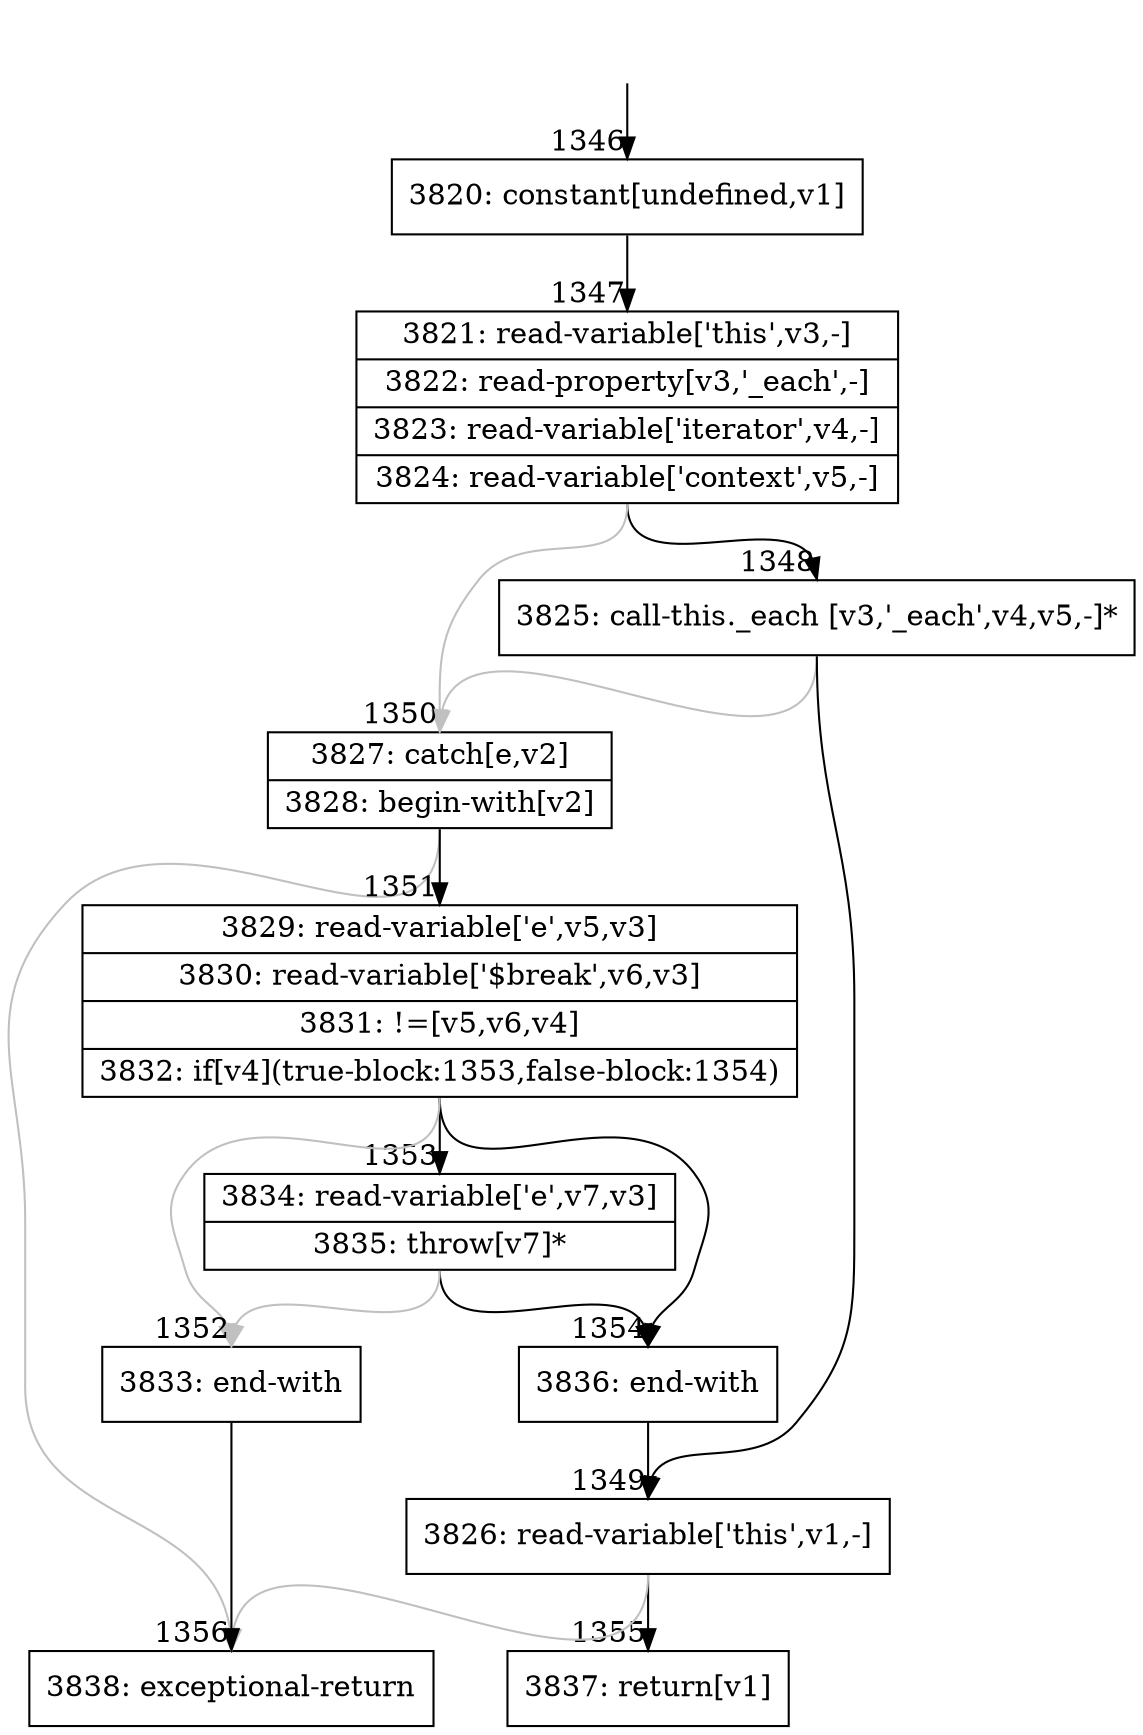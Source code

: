 digraph {
rankdir="TD"
BB_entry112[shape=none,label=""];
BB_entry112 -> BB1346 [tailport=s, headport=n, headlabel="    1346"]
BB1346 [shape=record label="{3820: constant[undefined,v1]}" ] 
BB1346 -> BB1347 [tailport=s, headport=n, headlabel="      1347"]
BB1347 [shape=record label="{3821: read-variable['this',v3,-]|3822: read-property[v3,'_each',-]|3823: read-variable['iterator',v4,-]|3824: read-variable['context',v5,-]}" ] 
BB1347 -> BB1348 [tailport=s, headport=n, headlabel="      1348"]
BB1347 -> BB1350 [tailport=s, headport=n, color=gray, headlabel="      1350"]
BB1348 [shape=record label="{3825: call-this._each [v3,'_each',v4,v5,-]*}" ] 
BB1348 -> BB1349 [tailport=s, headport=n, headlabel="      1349"]
BB1348 -> BB1350 [tailport=s, headport=n, color=gray]
BB1349 [shape=record label="{3826: read-variable['this',v1,-]}" ] 
BB1349 -> BB1355 [tailport=s, headport=n, headlabel="      1355"]
BB1349 -> BB1356 [tailport=s, headport=n, color=gray, headlabel="      1356"]
BB1350 [shape=record label="{3827: catch[e,v2]|3828: begin-with[v2]}" ] 
BB1350 -> BB1351 [tailport=s, headport=n, headlabel="      1351"]
BB1350 -> BB1356 [tailport=s, headport=n, color=gray]
BB1351 [shape=record label="{3829: read-variable['e',v5,v3]|3830: read-variable['$break',v6,v3]|3831: !=[v5,v6,v4]|3832: if[v4](true-block:1353,false-block:1354)}" ] 
BB1351 -> BB1353 [tailport=s, headport=n, headlabel="      1353"]
BB1351 -> BB1354 [tailport=s, headport=n, headlabel="      1354"]
BB1351 -> BB1352 [tailport=s, headport=n, color=gray, headlabel="      1352"]
BB1352 [shape=record label="{3833: end-with}" ] 
BB1352 -> BB1356 [tailport=s, headport=n]
BB1353 [shape=record label="{3834: read-variable['e',v7,v3]|3835: throw[v7]*}" ] 
BB1353 -> BB1354 [tailport=s, headport=n]
BB1353 -> BB1352 [tailport=s, headport=n, color=gray]
BB1354 [shape=record label="{3836: end-with}" ] 
BB1354 -> BB1349 [tailport=s, headport=n]
BB1355 [shape=record label="{3837: return[v1]}" ] 
BB1356 [shape=record label="{3838: exceptional-return}" ] 
//#$~ 863
}
